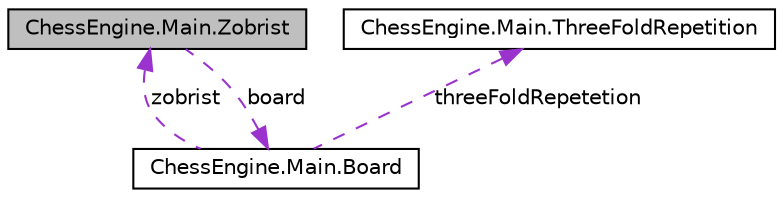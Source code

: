 digraph G
{
  edge [fontname="Helvetica",fontsize="10",labelfontname="Helvetica",labelfontsize="10"];
  node [fontname="Helvetica",fontsize="10",shape=record];
  Node1 [label="ChessEngine.Main.Zobrist",height=0.2,width=0.4,color="black", fillcolor="grey75", style="filled" fontcolor="black"];
  Node2 -> Node1 [dir=back,color="darkorchid3",fontsize="10",style="dashed",label="board",fontname="Helvetica"];
  Node2 [label="ChessEngine.Main.Board",height=0.2,width=0.4,color="black", fillcolor="white", style="filled",URL="$class_chess_engine_1_1_main_1_1_board.html"];
  Node3 -> Node2 [dir=back,color="darkorchid3",fontsize="10",style="dashed",label="threeFoldRepetetion",fontname="Helvetica"];
  Node3 [label="ChessEngine.Main.ThreeFoldRepetition",height=0.2,width=0.4,color="black", fillcolor="white", style="filled",URL="$class_chess_engine_1_1_main_1_1_three_fold_repetition.html"];
  Node1 -> Node2 [dir=back,color="darkorchid3",fontsize="10",style="dashed",label="zobrist",fontname="Helvetica"];
}
